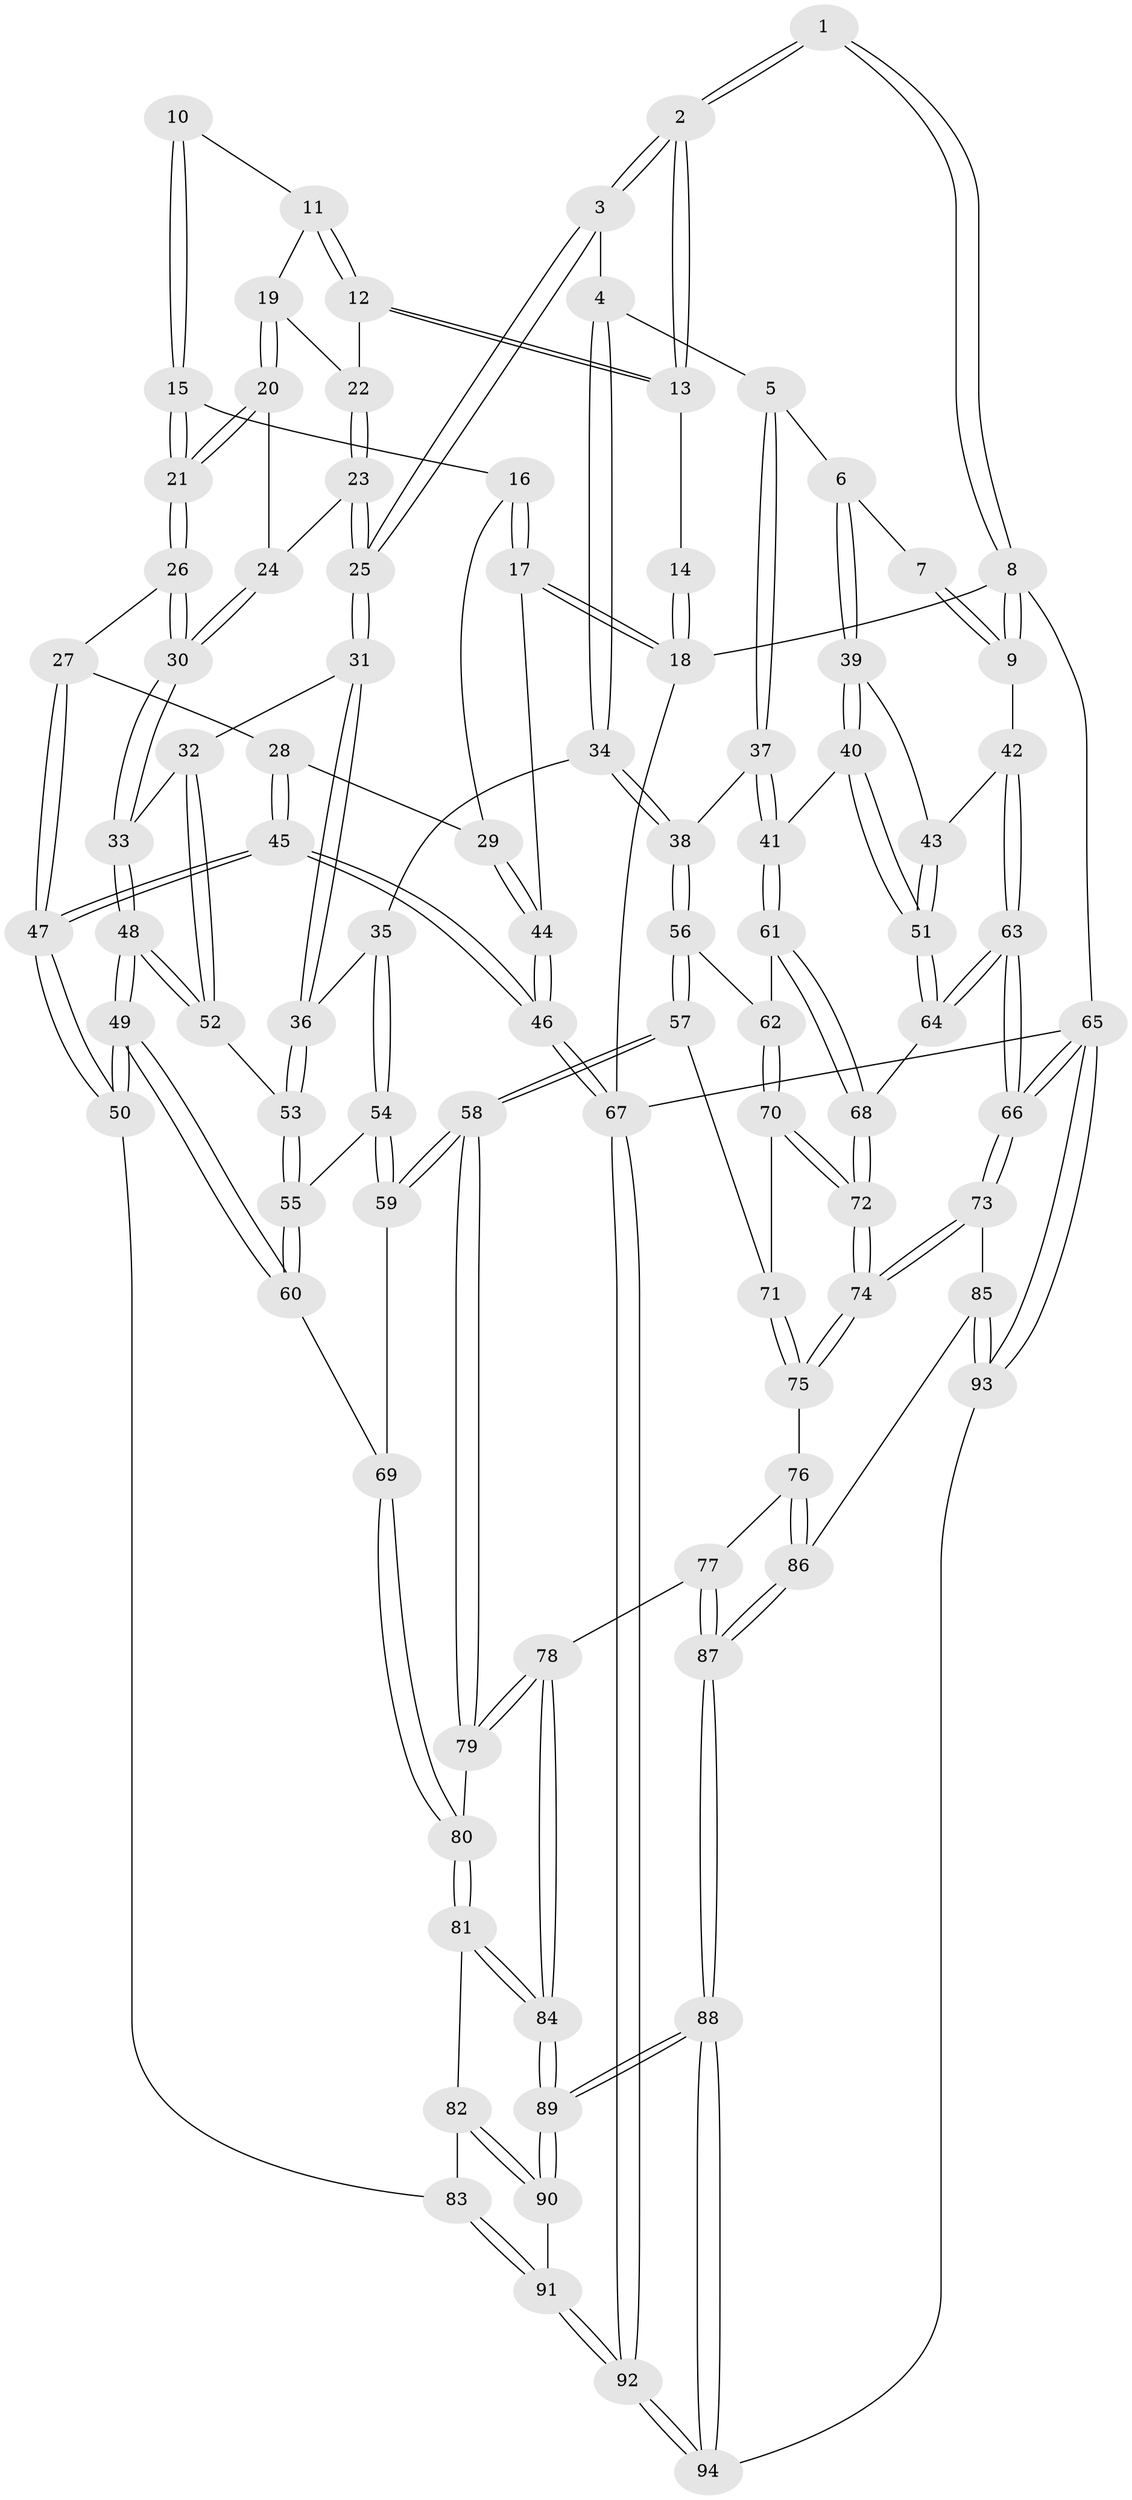 // coarse degree distribution, {3: 0.7272727272727273, 4: 0.25757575757575757, 2: 0.015151515151515152}
// Generated by graph-tools (version 1.1) at 2025/38/03/04/25 23:38:34]
// undirected, 94 vertices, 232 edges
graph export_dot {
  node [color=gray90,style=filled];
  1 [pos="+1+0"];
  2 [pos="+0.5581497221219526+0"];
  3 [pos="+0.5816494869801047+0"];
  4 [pos="+0.6083810665446265+0"];
  5 [pos="+0.6967542591072154+0.08602019099000632"];
  6 [pos="+0.7834681580154105+0.14555029003794687"];
  7 [pos="+0.9005317801541245+0.044594483526839514"];
  8 [pos="+1+0"];
  9 [pos="+1+0"];
  10 [pos="+0.16684003598102676+0.0480195287500595"];
  11 [pos="+0.17049957828770662+0.0479852185987579"];
  12 [pos="+0.40908599910970367+0"];
  13 [pos="+0.5164831406722966+0"];
  14 [pos="+0.1510188091600655+0"];
  15 [pos="+0.09556964431867701+0.11618555211438995"];
  16 [pos="+0.07500655942722358+0.11518060303394559"];
  17 [pos="+0+0"];
  18 [pos="+0+0"];
  19 [pos="+0.23451906355585136+0.08228111316392815"];
  20 [pos="+0.21247615681900753+0.16242399852913328"];
  21 [pos="+0.16859059524095146+0.16537559456683384"];
  22 [pos="+0.35655310451153976+0.016342121875611786"];
  23 [pos="+0.28620799886661147+0.17475083427972515"];
  24 [pos="+0.24127603813362922+0.1711342598480855"];
  25 [pos="+0.365278394418042+0.2800006946815684"];
  26 [pos="+0.1604584393120259+0.30718627214352634"];
  27 [pos="+0.16013628743865685+0.3072367233191747"];
  28 [pos="+0.06783199776012004+0.2786509578000497"];
  29 [pos="+0.06503382042824186+0.27430265007313104"];
  30 [pos="+0.21232395032316992+0.3308721835125338"];
  31 [pos="+0.36662497387226806+0.30545479511304263"];
  32 [pos="+0.26357452604499604+0.3343741392369306"];
  33 [pos="+0.2177277273695592+0.3343785187189681"];
  34 [pos="+0.491497880674967+0.35736478594099313"];
  35 [pos="+0.4394773059038551+0.3582341823996243"];
  36 [pos="+0.383313700109673+0.3208935029317444"];
  37 [pos="+0.5998214960184949+0.36684448221363014"];
  38 [pos="+0.5427242038254697+0.3761331759695812"];
  39 [pos="+0.7993466918995807+0.16231556602039332"];
  40 [pos="+0.7926225209841739+0.3897080604275995"];
  41 [pos="+0.7023541172556196+0.4110302645342654"];
  42 [pos="+1+0.19485139125495818"];
  43 [pos="+1+0.21005906550054357"];
  44 [pos="+0+0.17522629395794795"];
  45 [pos="+0+0.6404794988855964"];
  46 [pos="+0+0.6462619626021909"];
  47 [pos="+0+0.6373671747975643"];
  48 [pos="+0.16327245314139482+0.503240314125744"];
  49 [pos="+0.10698839574120173+0.5906654591721952"];
  50 [pos="+0+0.640933192487005"];
  51 [pos="+0.8449687502608602+0.42665936513593217"];
  52 [pos="+0.27125076561943606+0.4472882894504054"];
  53 [pos="+0.30070542063933065+0.462277126662051"];
  54 [pos="+0.4063767626783272+0.4829393640146126"];
  55 [pos="+0.31334438510766277+0.48847524297756173"];
  56 [pos="+0.5477790990173856+0.47898815064873485"];
  57 [pos="+0.5190695309104891+0.6011785045325903"];
  58 [pos="+0.4833673483122982+0.6087085296868993"];
  59 [pos="+0.4151558232317099+0.5183346988093639"];
  60 [pos="+0.23833317874887705+0.601602818033988"];
  61 [pos="+0.6781238140890287+0.49829332648396363"];
  62 [pos="+0.6592283331265416+0.5188258979676797"];
  63 [pos="+1+0.6094610709339066"];
  64 [pos="+0.8653932071188027+0.4647257287692865"];
  65 [pos="+1+1"];
  66 [pos="+1+0.9233689023238755"];
  67 [pos="+0+1"];
  68 [pos="+0.7864327184079166+0.6083183712948333"];
  69 [pos="+0.2515087850691935+0.6074842069569044"];
  70 [pos="+0.638168527770192+0.5615446211049334"];
  71 [pos="+0.5289259500862881+0.6043022202588574"];
  72 [pos="+0.7711398906390201+0.697431450443219"];
  73 [pos="+0.8288604216629272+0.7838752187565098"];
  74 [pos="+0.7736188808570318+0.7206591246886557"];
  75 [pos="+0.6298657783789056+0.7173982296007702"];
  76 [pos="+0.5726656195053685+0.7781454623954811"];
  77 [pos="+0.4603529276409072+0.7670981878541671"];
  78 [pos="+0.4343645542405957+0.7518193882797688"];
  79 [pos="+0.4197838274159398+0.6854887617171024"];
  80 [pos="+0.32366783241262703+0.6653159646521434"];
  81 [pos="+0.27507000771871776+0.7758046612857754"];
  82 [pos="+0.25613441291264255+0.796473424808624"];
  83 [pos="+0.12973508560637492+0.7794327184266401"];
  84 [pos="+0.40806818242673476+0.7864214567007243"];
  85 [pos="+0.7179282176104321+0.8747952976986754"];
  86 [pos="+0.5888865598039998+0.8797490012435154"];
  87 [pos="+0.525172171185021+0.9465002949174688"];
  88 [pos="+0.43892306035128437+1"];
  89 [pos="+0.34933144214824946+0.9137237184481303"];
  90 [pos="+0.32394713990747265+0.8980319368814886"];
  91 [pos="+0.17682203942603747+0.9063541724880076"];
  92 [pos="+0.0633270548377471+1"];
  93 [pos="+0.6478614665882569+1"];
  94 [pos="+0.43893125710350367+1"];
  1 -- 2;
  1 -- 2;
  1 -- 8;
  1 -- 8;
  2 -- 3;
  2 -- 3;
  2 -- 13;
  2 -- 13;
  3 -- 4;
  3 -- 25;
  3 -- 25;
  4 -- 5;
  4 -- 34;
  4 -- 34;
  5 -- 6;
  5 -- 37;
  5 -- 37;
  6 -- 7;
  6 -- 39;
  6 -- 39;
  7 -- 9;
  7 -- 9;
  8 -- 9;
  8 -- 9;
  8 -- 18;
  8 -- 65;
  9 -- 42;
  10 -- 11;
  10 -- 15;
  10 -- 15;
  11 -- 12;
  11 -- 12;
  11 -- 19;
  12 -- 13;
  12 -- 13;
  12 -- 22;
  13 -- 14;
  14 -- 18;
  14 -- 18;
  15 -- 16;
  15 -- 21;
  15 -- 21;
  16 -- 17;
  16 -- 17;
  16 -- 29;
  17 -- 18;
  17 -- 18;
  17 -- 44;
  18 -- 67;
  19 -- 20;
  19 -- 20;
  19 -- 22;
  20 -- 21;
  20 -- 21;
  20 -- 24;
  21 -- 26;
  21 -- 26;
  22 -- 23;
  22 -- 23;
  23 -- 24;
  23 -- 25;
  23 -- 25;
  24 -- 30;
  24 -- 30;
  25 -- 31;
  25 -- 31;
  26 -- 27;
  26 -- 30;
  26 -- 30;
  27 -- 28;
  27 -- 47;
  27 -- 47;
  28 -- 29;
  28 -- 45;
  28 -- 45;
  29 -- 44;
  29 -- 44;
  30 -- 33;
  30 -- 33;
  31 -- 32;
  31 -- 36;
  31 -- 36;
  32 -- 33;
  32 -- 52;
  32 -- 52;
  33 -- 48;
  33 -- 48;
  34 -- 35;
  34 -- 38;
  34 -- 38;
  35 -- 36;
  35 -- 54;
  35 -- 54;
  36 -- 53;
  36 -- 53;
  37 -- 38;
  37 -- 41;
  37 -- 41;
  38 -- 56;
  38 -- 56;
  39 -- 40;
  39 -- 40;
  39 -- 43;
  40 -- 41;
  40 -- 51;
  40 -- 51;
  41 -- 61;
  41 -- 61;
  42 -- 43;
  42 -- 63;
  42 -- 63;
  43 -- 51;
  43 -- 51;
  44 -- 46;
  44 -- 46;
  45 -- 46;
  45 -- 46;
  45 -- 47;
  45 -- 47;
  46 -- 67;
  46 -- 67;
  47 -- 50;
  47 -- 50;
  48 -- 49;
  48 -- 49;
  48 -- 52;
  48 -- 52;
  49 -- 50;
  49 -- 50;
  49 -- 60;
  49 -- 60;
  50 -- 83;
  51 -- 64;
  51 -- 64;
  52 -- 53;
  53 -- 55;
  53 -- 55;
  54 -- 55;
  54 -- 59;
  54 -- 59;
  55 -- 60;
  55 -- 60;
  56 -- 57;
  56 -- 57;
  56 -- 62;
  57 -- 58;
  57 -- 58;
  57 -- 71;
  58 -- 59;
  58 -- 59;
  58 -- 79;
  58 -- 79;
  59 -- 69;
  60 -- 69;
  61 -- 62;
  61 -- 68;
  61 -- 68;
  62 -- 70;
  62 -- 70;
  63 -- 64;
  63 -- 64;
  63 -- 66;
  63 -- 66;
  64 -- 68;
  65 -- 66;
  65 -- 66;
  65 -- 93;
  65 -- 93;
  65 -- 67;
  66 -- 73;
  66 -- 73;
  67 -- 92;
  67 -- 92;
  68 -- 72;
  68 -- 72;
  69 -- 80;
  69 -- 80;
  70 -- 71;
  70 -- 72;
  70 -- 72;
  71 -- 75;
  71 -- 75;
  72 -- 74;
  72 -- 74;
  73 -- 74;
  73 -- 74;
  73 -- 85;
  74 -- 75;
  74 -- 75;
  75 -- 76;
  76 -- 77;
  76 -- 86;
  76 -- 86;
  77 -- 78;
  77 -- 87;
  77 -- 87;
  78 -- 79;
  78 -- 79;
  78 -- 84;
  78 -- 84;
  79 -- 80;
  80 -- 81;
  80 -- 81;
  81 -- 82;
  81 -- 84;
  81 -- 84;
  82 -- 83;
  82 -- 90;
  82 -- 90;
  83 -- 91;
  83 -- 91;
  84 -- 89;
  84 -- 89;
  85 -- 86;
  85 -- 93;
  85 -- 93;
  86 -- 87;
  86 -- 87;
  87 -- 88;
  87 -- 88;
  88 -- 89;
  88 -- 89;
  88 -- 94;
  88 -- 94;
  89 -- 90;
  89 -- 90;
  90 -- 91;
  91 -- 92;
  91 -- 92;
  92 -- 94;
  92 -- 94;
  93 -- 94;
}
